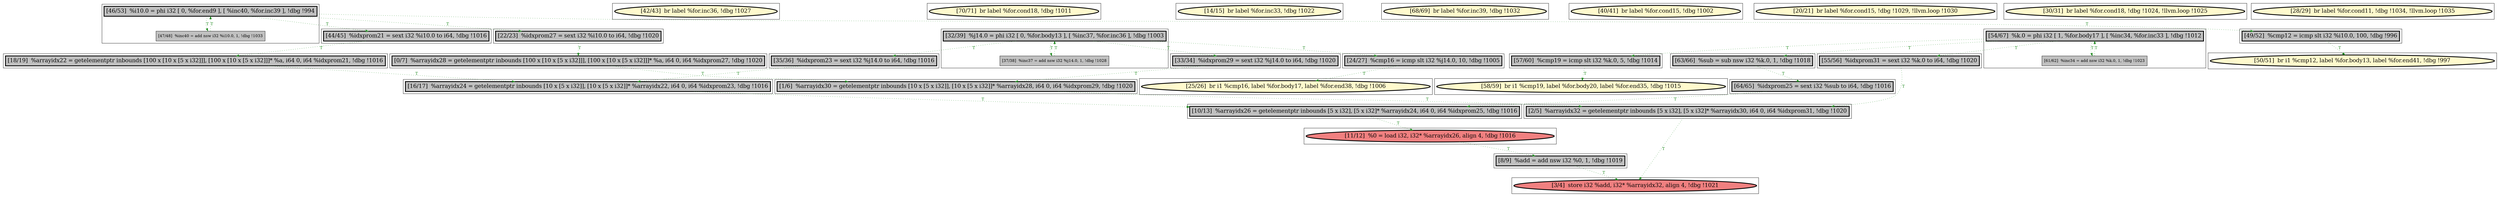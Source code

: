 
digraph G {



node769->node768 [style=dotted,color=forestgreen,label="T",fontcolor=forestgreen ]
node769->node770 [style=dotted,color=forestgreen,label="T",fontcolor=forestgreen ]
node770->node743 [style=dotted,color=forestgreen,label="T",fontcolor=forestgreen ]
node761->node747 [style=dotted,color=forestgreen,label="T",fontcolor=forestgreen ]
node747->node745 [style=dotted,color=forestgreen,label="T",fontcolor=forestgreen ]
node739->node767 [style=dotted,color=forestgreen,label="T",fontcolor=forestgreen ]
node758->node764 [style=dotted,color=forestgreen,label="T",fontcolor=forestgreen ]
node738->node751 [style=dotted,color=forestgreen,label="T",fontcolor=forestgreen ]
node761->node765 [style=dotted,color=forestgreen,label="T",fontcolor=forestgreen ]
node771->node739 [style=dotted,color=forestgreen,label="T",fontcolor=forestgreen ]
node742->node740 [style=dotted,color=forestgreen,label="T",fontcolor=forestgreen ]
node746->node738 [style=dotted,color=forestgreen,label="T",fontcolor=forestgreen ]
node762->node752 [style=dotted,color=forestgreen,label="T",fontcolor=forestgreen ]
node763->node737 [style=dotted,color=forestgreen,label="T",fontcolor=forestgreen ]
node743->node742 [style=dotted,color=forestgreen,label="T",fontcolor=forestgreen ]
node737->node767 [style=dotted,color=forestgreen,label="T",fontcolor=forestgreen ]
node769->node758 [style=dotted,color=forestgreen,label="T",fontcolor=forestgreen ]
node761->node760 [style=dotted,color=forestgreen,label="T",fontcolor=forestgreen ]
node765->node742 [style=dotted,color=forestgreen,label="T",fontcolor=forestgreen ]
node760->node761 [style=dotted,color=forestgreen,label="T",fontcolor=forestgreen ]
node769->node746 [style=dotted,color=forestgreen,label="T",fontcolor=forestgreen ]
node757->node740 [style=dotted,color=forestgreen,label="T",fontcolor=forestgreen ]
node768->node769 [style=dotted,color=forestgreen,label="T",fontcolor=forestgreen ]
node754->node762 [style=dotted,color=forestgreen,label="T",fontcolor=forestgreen ]
node754->node750 [style=dotted,color=forestgreen,label="T",fontcolor=forestgreen ]
node754->node763 [style=dotted,color=forestgreen,label="T",fontcolor=forestgreen ]
node750->node757 [style=dotted,color=forestgreen,label="T",fontcolor=forestgreen ]
node751->node737 [style=dotted,color=forestgreen,label="T",fontcolor=forestgreen ]
node753->node754 [style=dotted,color=forestgreen,label="T",fontcolor=forestgreen ]
node754->node753 [style=dotted,color=forestgreen,label="T",fontcolor=forestgreen ]
node755->node751 [style=dotted,color=forestgreen,label="T",fontcolor=forestgreen ]
node761->node755 [style=dotted,color=forestgreen,label="T",fontcolor=forestgreen ]
node740->node771 [style=dotted,color=forestgreen,label="T",fontcolor=forestgreen ]


subgraph cluster27 {


node766 [penwidth=3.0,fontsize=20,fillcolor=lemonchiffon,label="[42/43]  br label %for.inc36, !dbg !1027",shape=ellipse,style=filled ]



}

subgraph cluster28 {


node767 [penwidth=3.0,fontsize=20,fillcolor=lightcoral,label="[3/4]  store i32 %add, i32* %arrayidx32, align 4, !dbg !1021",shape=ellipse,style=filled ]



}

subgraph cluster26 {


node765 [penwidth=3.0,fontsize=20,fillcolor=grey,label="[35/36]  %idxprom23 = sext i32 %j14.0 to i64, !dbg !1016",shape=rectangle,style=filled ]



}

subgraph cluster29 {


node769 [penwidth=3.0,fontsize=20,fillcolor=grey,label="[46/53]  %i10.0 = phi i32 [ 0, %for.end9 ], [ %inc40, %for.inc39 ], !dbg !994",shape=rectangle,style=filled ]
node768 [fillcolor=grey,label="[47/48]  %inc40 = add nsw i32 %i10.0, 1, !dbg !1033",shape=rectangle,style=filled ]



}

subgraph cluster25 {


node764 [penwidth=3.0,fontsize=20,fillcolor=lemonchiffon,label="[50/51]  br i1 %cmp12, label %for.body13, label %for.end41, !dbg !997",shape=ellipse,style=filled ]



}

subgraph cluster24 {


node763 [penwidth=3.0,fontsize=20,fillcolor=grey,label="[55/56]  %idxprom31 = sext i32 %k.0 to i64, !dbg !1020",shape=rectangle,style=filled ]



}

subgraph cluster22 {


node761 [penwidth=3.0,fontsize=20,fillcolor=grey,label="[32/39]  %j14.0 = phi i32 [ 0, %for.body13 ], [ %inc37, %for.inc36 ], !dbg !1003",shape=rectangle,style=filled ]
node760 [fillcolor=grey,label="[37/38]  %inc37 = add nsw i32 %j14.0, 1, !dbg !1028",shape=rectangle,style=filled ]



}

subgraph cluster20 {


node758 [penwidth=3.0,fontsize=20,fillcolor=grey,label="[49/52]  %cmp12 = icmp slt i32 %i10.0, 100, !dbg !996",shape=rectangle,style=filled ]



}

subgraph cluster18 {


node756 [penwidth=3.0,fontsize=20,fillcolor=lemonchiffon,label="[70/71]  br label %for.cond18, !dbg !1011",shape=ellipse,style=filled ]



}

subgraph cluster16 {


node754 [penwidth=3.0,fontsize=20,fillcolor=grey,label="[54/67]  %k.0 = phi i32 [ 1, %for.body17 ], [ %inc34, %for.inc33 ], !dbg !1012",shape=rectangle,style=filled ]
node753 [fillcolor=grey,label="[61/62]  %inc34 = add nsw i32 %k.0, 1, !dbg !1023",shape=rectangle,style=filled ]



}

subgraph cluster17 {


node755 [penwidth=3.0,fontsize=20,fillcolor=grey,label="[33/34]  %idxprom29 = sext i32 %j14.0 to i64, !dbg !1020",shape=rectangle,style=filled ]



}

subgraph cluster4 {


node741 [penwidth=3.0,fontsize=20,fillcolor=lemonchiffon,label="[14/15]  br label %for.inc33, !dbg !1022",shape=ellipse,style=filled ]



}

subgraph cluster3 {


node740 [penwidth=3.0,fontsize=20,fillcolor=grey,label="[10/13]  %arrayidx26 = getelementptr inbounds [5 x i32], [5 x i32]* %arrayidx24, i64 0, i64 %idxprom25, !dbg !1016",shape=rectangle,style=filled ]



}

subgraph cluster2 {


node739 [penwidth=3.0,fontsize=20,fillcolor=grey,label="[8/9]  %add = add nsw i32 %0, 1, !dbg !1019",shape=rectangle,style=filled ]



}

subgraph cluster1 {


node738 [penwidth=3.0,fontsize=20,fillcolor=grey,label="[0/7]  %arrayidx28 = getelementptr inbounds [100 x [10 x [5 x i32]]], [100 x [10 x [5 x i32]]]* %a, i64 0, i64 %idxprom27, !dbg !1020",shape=rectangle,style=filled ]



}

subgraph cluster12 {


node749 [penwidth=3.0,fontsize=20,fillcolor=lemonchiffon,label="[68/69]  br label %for.inc39, !dbg !1032",shape=ellipse,style=filled ]



}

subgraph cluster32 {


node772 [penwidth=3.0,fontsize=20,fillcolor=lemonchiffon,label="[40/41]  br label %for.cond15, !dbg !1002",shape=ellipse,style=filled ]



}

subgraph cluster5 {


node742 [penwidth=3.0,fontsize=20,fillcolor=grey,label="[16/17]  %arrayidx24 = getelementptr inbounds [10 x [5 x i32]], [10 x [5 x i32]]* %arrayidx22, i64 0, i64 %idxprom23, !dbg !1016",shape=rectangle,style=filled ]



}

subgraph cluster0 {


node737 [penwidth=3.0,fontsize=20,fillcolor=grey,label="[2/5]  %arrayidx32 = getelementptr inbounds [5 x i32], [5 x i32]* %arrayidx30, i64 0, i64 %idxprom31, !dbg !1020",shape=rectangle,style=filled ]



}

subgraph cluster31 {


node771 [penwidth=3.0,fontsize=20,fillcolor=lightcoral,label="[11/12]  %0 = load i32, i32* %arrayidx26, align 4, !dbg !1016",shape=ellipse,style=filled ]



}

subgraph cluster30 {


node770 [penwidth=3.0,fontsize=20,fillcolor=grey,label="[44/45]  %idxprom21 = sext i32 %i10.0 to i64, !dbg !1016",shape=rectangle,style=filled ]



}

subgraph cluster6 {


node743 [penwidth=3.0,fontsize=20,fillcolor=grey,label="[18/19]  %arrayidx22 = getelementptr inbounds [100 x [10 x [5 x i32]]], [100 x [10 x [5 x i32]]]* %a, i64 0, i64 %idxprom21, !dbg !1016",shape=rectangle,style=filled ]



}

subgraph cluster14 {


node751 [penwidth=3.0,fontsize=20,fillcolor=grey,label="[1/6]  %arrayidx30 = getelementptr inbounds [10 x [5 x i32]], [10 x [5 x i32]]* %arrayidx28, i64 0, i64 %idxprom29, !dbg !1020",shape=rectangle,style=filled ]



}

subgraph cluster7 {


node744 [penwidth=3.0,fontsize=20,fillcolor=lemonchiffon,label="[20/21]  br label %for.cond15, !dbg !1029, !llvm.loop !1030",shape=ellipse,style=filled ]



}

subgraph cluster23 {


node762 [penwidth=3.0,fontsize=20,fillcolor=grey,label="[57/60]  %cmp19 = icmp slt i32 %k.0, 5, !dbg !1014",shape=rectangle,style=filled ]



}

subgraph cluster8 {


node745 [penwidth=3.0,fontsize=20,fillcolor=lemonchiffon,label="[25/26]  br i1 %cmp16, label %for.body17, label %for.end38, !dbg !1006",shape=ellipse,style=filled ]



}

subgraph cluster21 {


node759 [penwidth=3.0,fontsize=20,fillcolor=lemonchiffon,label="[30/31]  br label %for.cond18, !dbg !1024, !llvm.loop !1025",shape=ellipse,style=filled ]



}

subgraph cluster9 {


node746 [penwidth=3.0,fontsize=20,fillcolor=grey,label="[22/23]  %idxprom27 = sext i32 %i10.0 to i64, !dbg !1020",shape=rectangle,style=filled ]



}

subgraph cluster19 {


node757 [penwidth=3.0,fontsize=20,fillcolor=grey,label="[64/65]  %idxprom25 = sext i32 %sub to i64, !dbg !1016",shape=rectangle,style=filled ]



}

subgraph cluster10 {


node747 [penwidth=3.0,fontsize=20,fillcolor=grey,label="[24/27]  %cmp16 = icmp slt i32 %j14.0, 10, !dbg !1005",shape=rectangle,style=filled ]



}

subgraph cluster11 {


node748 [penwidth=3.0,fontsize=20,fillcolor=lemonchiffon,label="[28/29]  br label %for.cond11, !dbg !1034, !llvm.loop !1035",shape=ellipse,style=filled ]



}

subgraph cluster13 {


node750 [penwidth=3.0,fontsize=20,fillcolor=grey,label="[63/66]  %sub = sub nsw i32 %k.0, 1, !dbg !1018",shape=rectangle,style=filled ]



}

subgraph cluster15 {


node752 [penwidth=3.0,fontsize=20,fillcolor=lemonchiffon,label="[58/59]  br i1 %cmp19, label %for.body20, label %for.end35, !dbg !1015",shape=ellipse,style=filled ]



}

}

